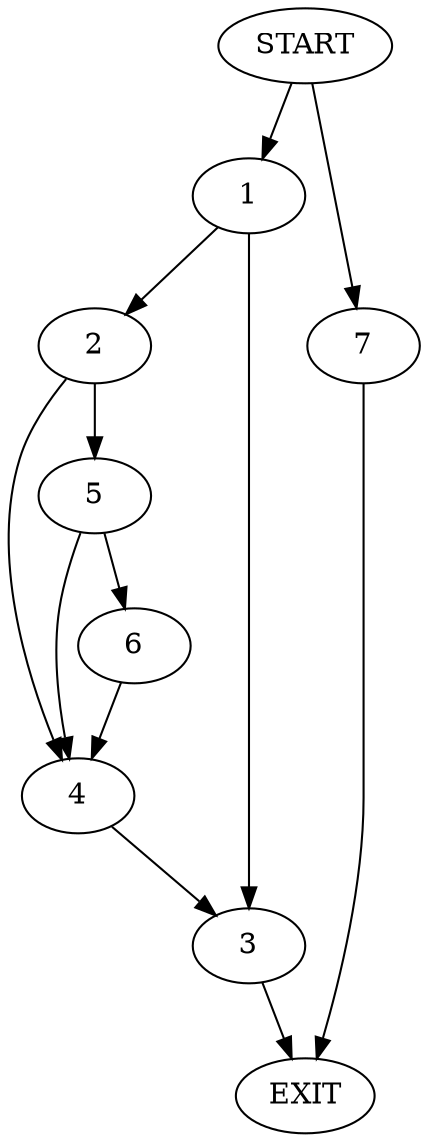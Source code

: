 digraph {
0 [label="START"]
8 [label="EXIT"]
0 -> 1
1 -> 2
1 -> 3
2 -> 4
2 -> 5
3 -> 8
4 -> 3
5 -> 6
5 -> 4
6 -> 4
0 -> 7
7 -> 8
}
